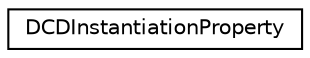 digraph "Graphical Class Hierarchy"
{
 // INTERACTIVE_SVG=YES
  edge [fontname="Helvetica",fontsize="10",labelfontname="Helvetica",labelfontsize="10"];
  node [fontname="Helvetica",fontsize="10",shape=record];
  rankdir="LR";
  Node1 [label="DCDInstantiationProperty",height=0.2,width=0.4,color="black", fillcolor="white", style="filled",URL="$class_d_c_d_instantiation_property.html",tooltip="class OPENSCA_PARSER_API DCDInstantiationProperty "];
}
